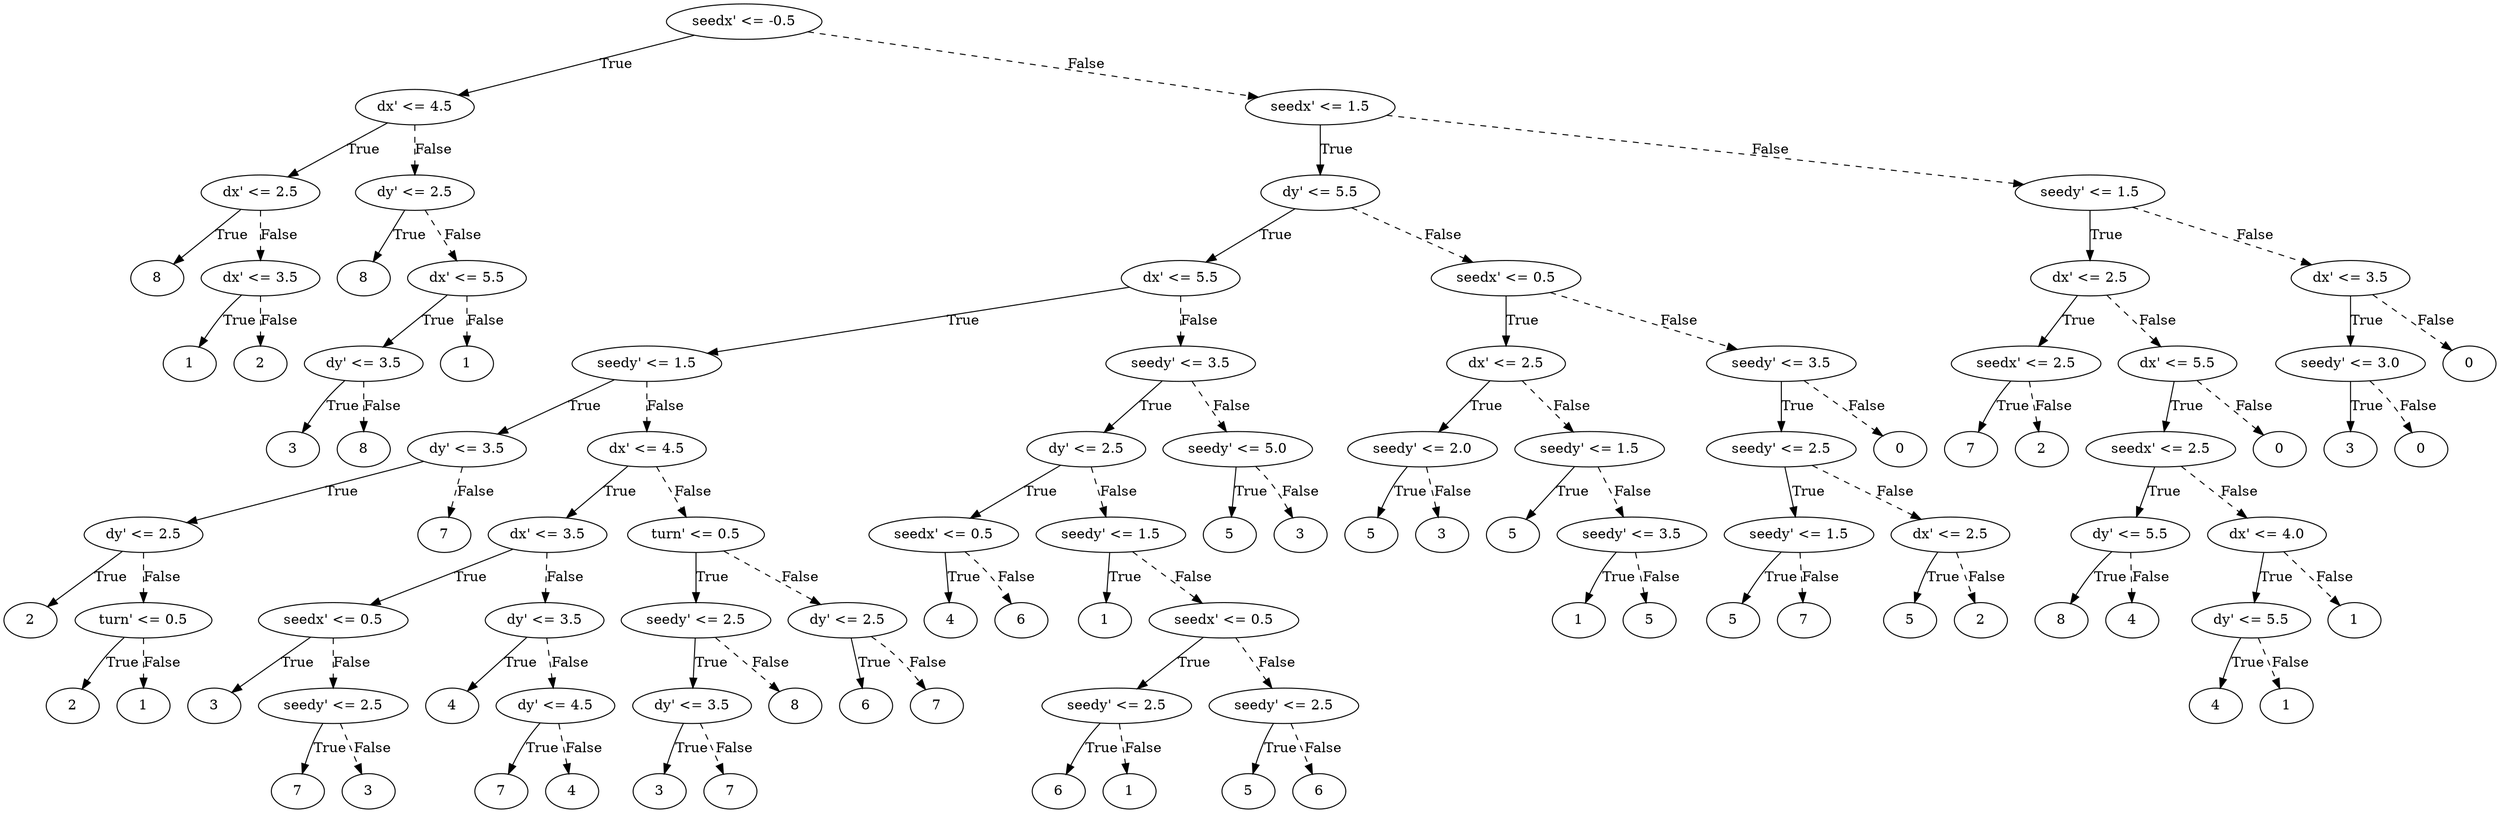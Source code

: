 digraph {
0 [label="seedx' <= -0.5"];
1 [label="dx' <= 4.5"];
2 [label="dx' <= 2.5"];
3 [label="8"];
2 -> 3 [label="True"];
4 [label="dx' <= 3.5"];
5 [label="1"];
4 -> 5 [label="True"];
6 [label="2"];
4 -> 6 [style="dashed", label="False"];
2 -> 4 [style="dashed", label="False"];
1 -> 2 [label="True"];
7 [label="dy' <= 2.5"];
8 [label="8"];
7 -> 8 [label="True"];
9 [label="dx' <= 5.5"];
10 [label="dy' <= 3.5"];
11 [label="3"];
10 -> 11 [label="True"];
12 [label="8"];
10 -> 12 [style="dashed", label="False"];
9 -> 10 [label="True"];
13 [label="1"];
9 -> 13 [style="dashed", label="False"];
7 -> 9 [style="dashed", label="False"];
1 -> 7 [style="dashed", label="False"];
0 -> 1 [label="True"];
14 [label="seedx' <= 1.5"];
15 [label="dy' <= 5.5"];
16 [label="dx' <= 5.5"];
17 [label="seedy' <= 1.5"];
18 [label="dy' <= 3.5"];
19 [label="dy' <= 2.5"];
20 [label="2"];
19 -> 20 [label="True"];
21 [label="turn' <= 0.5"];
22 [label="2"];
21 -> 22 [label="True"];
23 [label="1"];
21 -> 23 [style="dashed", label="False"];
19 -> 21 [style="dashed", label="False"];
18 -> 19 [label="True"];
24 [label="7"];
18 -> 24 [style="dashed", label="False"];
17 -> 18 [label="True"];
25 [label="dx' <= 4.5"];
26 [label="dx' <= 3.5"];
27 [label="seedx' <= 0.5"];
28 [label="3"];
27 -> 28 [label="True"];
29 [label="seedy' <= 2.5"];
30 [label="7"];
29 -> 30 [label="True"];
31 [label="3"];
29 -> 31 [style="dashed", label="False"];
27 -> 29 [style="dashed", label="False"];
26 -> 27 [label="True"];
32 [label="dy' <= 3.5"];
33 [label="4"];
32 -> 33 [label="True"];
34 [label="dy' <= 4.5"];
35 [label="7"];
34 -> 35 [label="True"];
36 [label="4"];
34 -> 36 [style="dashed", label="False"];
32 -> 34 [style="dashed", label="False"];
26 -> 32 [style="dashed", label="False"];
25 -> 26 [label="True"];
37 [label="turn' <= 0.5"];
38 [label="seedy' <= 2.5"];
39 [label="dy' <= 3.5"];
40 [label="3"];
39 -> 40 [label="True"];
41 [label="7"];
39 -> 41 [style="dashed", label="False"];
38 -> 39 [label="True"];
42 [label="8"];
38 -> 42 [style="dashed", label="False"];
37 -> 38 [label="True"];
43 [label="dy' <= 2.5"];
44 [label="6"];
43 -> 44 [label="True"];
45 [label="7"];
43 -> 45 [style="dashed", label="False"];
37 -> 43 [style="dashed", label="False"];
25 -> 37 [style="dashed", label="False"];
17 -> 25 [style="dashed", label="False"];
16 -> 17 [label="True"];
46 [label="seedy' <= 3.5"];
47 [label="dy' <= 2.5"];
48 [label="seedx' <= 0.5"];
49 [label="4"];
48 -> 49 [label="True"];
50 [label="6"];
48 -> 50 [style="dashed", label="False"];
47 -> 48 [label="True"];
51 [label="seedy' <= 1.5"];
52 [label="1"];
51 -> 52 [label="True"];
53 [label="seedx' <= 0.5"];
54 [label="seedy' <= 2.5"];
55 [label="6"];
54 -> 55 [label="True"];
56 [label="1"];
54 -> 56 [style="dashed", label="False"];
53 -> 54 [label="True"];
57 [label="seedy' <= 2.5"];
58 [label="5"];
57 -> 58 [label="True"];
59 [label="6"];
57 -> 59 [style="dashed", label="False"];
53 -> 57 [style="dashed", label="False"];
51 -> 53 [style="dashed", label="False"];
47 -> 51 [style="dashed", label="False"];
46 -> 47 [label="True"];
60 [label="seedy' <= 5.0"];
61 [label="5"];
60 -> 61 [label="True"];
62 [label="3"];
60 -> 62 [style="dashed", label="False"];
46 -> 60 [style="dashed", label="False"];
16 -> 46 [style="dashed", label="False"];
15 -> 16 [label="True"];
63 [label="seedx' <= 0.5"];
64 [label="dx' <= 2.5"];
65 [label="seedy' <= 2.0"];
66 [label="5"];
65 -> 66 [label="True"];
67 [label="3"];
65 -> 67 [style="dashed", label="False"];
64 -> 65 [label="True"];
68 [label="seedy' <= 1.5"];
69 [label="5"];
68 -> 69 [label="True"];
70 [label="seedy' <= 3.5"];
71 [label="1"];
70 -> 71 [label="True"];
72 [label="5"];
70 -> 72 [style="dashed", label="False"];
68 -> 70 [style="dashed", label="False"];
64 -> 68 [style="dashed", label="False"];
63 -> 64 [label="True"];
73 [label="seedy' <= 3.5"];
74 [label="seedy' <= 2.5"];
75 [label="seedy' <= 1.5"];
76 [label="5"];
75 -> 76 [label="True"];
77 [label="7"];
75 -> 77 [style="dashed", label="False"];
74 -> 75 [label="True"];
78 [label="dx' <= 2.5"];
79 [label="5"];
78 -> 79 [label="True"];
80 [label="2"];
78 -> 80 [style="dashed", label="False"];
74 -> 78 [style="dashed", label="False"];
73 -> 74 [label="True"];
81 [label="0"];
73 -> 81 [style="dashed", label="False"];
63 -> 73 [style="dashed", label="False"];
15 -> 63 [style="dashed", label="False"];
14 -> 15 [label="True"];
82 [label="seedy' <= 1.5"];
83 [label="dx' <= 2.5"];
84 [label="seedx' <= 2.5"];
85 [label="7"];
84 -> 85 [label="True"];
86 [label="2"];
84 -> 86 [style="dashed", label="False"];
83 -> 84 [label="True"];
87 [label="dx' <= 5.5"];
88 [label="seedx' <= 2.5"];
89 [label="dy' <= 5.5"];
90 [label="8"];
89 -> 90 [label="True"];
91 [label="4"];
89 -> 91 [style="dashed", label="False"];
88 -> 89 [label="True"];
92 [label="dx' <= 4.0"];
93 [label="dy' <= 5.5"];
94 [label="4"];
93 -> 94 [label="True"];
95 [label="1"];
93 -> 95 [style="dashed", label="False"];
92 -> 93 [label="True"];
96 [label="1"];
92 -> 96 [style="dashed", label="False"];
88 -> 92 [style="dashed", label="False"];
87 -> 88 [label="True"];
97 [label="0"];
87 -> 97 [style="dashed", label="False"];
83 -> 87 [style="dashed", label="False"];
82 -> 83 [label="True"];
98 [label="dx' <= 3.5"];
99 [label="seedy' <= 3.0"];
100 [label="3"];
99 -> 100 [label="True"];
101 [label="0"];
99 -> 101 [style="dashed", label="False"];
98 -> 99 [label="True"];
102 [label="0"];
98 -> 102 [style="dashed", label="False"];
82 -> 98 [style="dashed", label="False"];
14 -> 82 [style="dashed", label="False"];
0 -> 14 [style="dashed", label="False"];

}